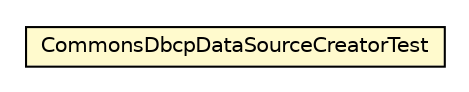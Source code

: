 #!/usr/local/bin/dot
#
# Class diagram 
# Generated by UMLGraph version R5_6_6-8-g8d7759 (http://www.umlgraph.org/)
#

digraph G {
	edge [fontname="Helvetica",fontsize=10,labelfontname="Helvetica",labelfontsize=10];
	node [fontname="Helvetica",fontsize=10,shape=plaintext];
	nodesep=0.25;
	ranksep=0.5;
	// org.dayatang.datasource4saas.dscreator.CommonsDbcpDataSourceCreatorTest
	c16513 [label=<<table title="org.dayatang.datasource4saas.dscreator.CommonsDbcpDataSourceCreatorTest" border="0" cellborder="1" cellspacing="0" cellpadding="2" port="p" bgcolor="lemonChiffon" href="./CommonsDbcpDataSourceCreatorTest.html">
		<tr><td><table border="0" cellspacing="0" cellpadding="1">
<tr><td align="center" balign="center"> CommonsDbcpDataSourceCreatorTest </td></tr>
		</table></td></tr>
		</table>>, URL="./CommonsDbcpDataSourceCreatorTest.html", fontname="Helvetica", fontcolor="black", fontsize=10.0];
}

